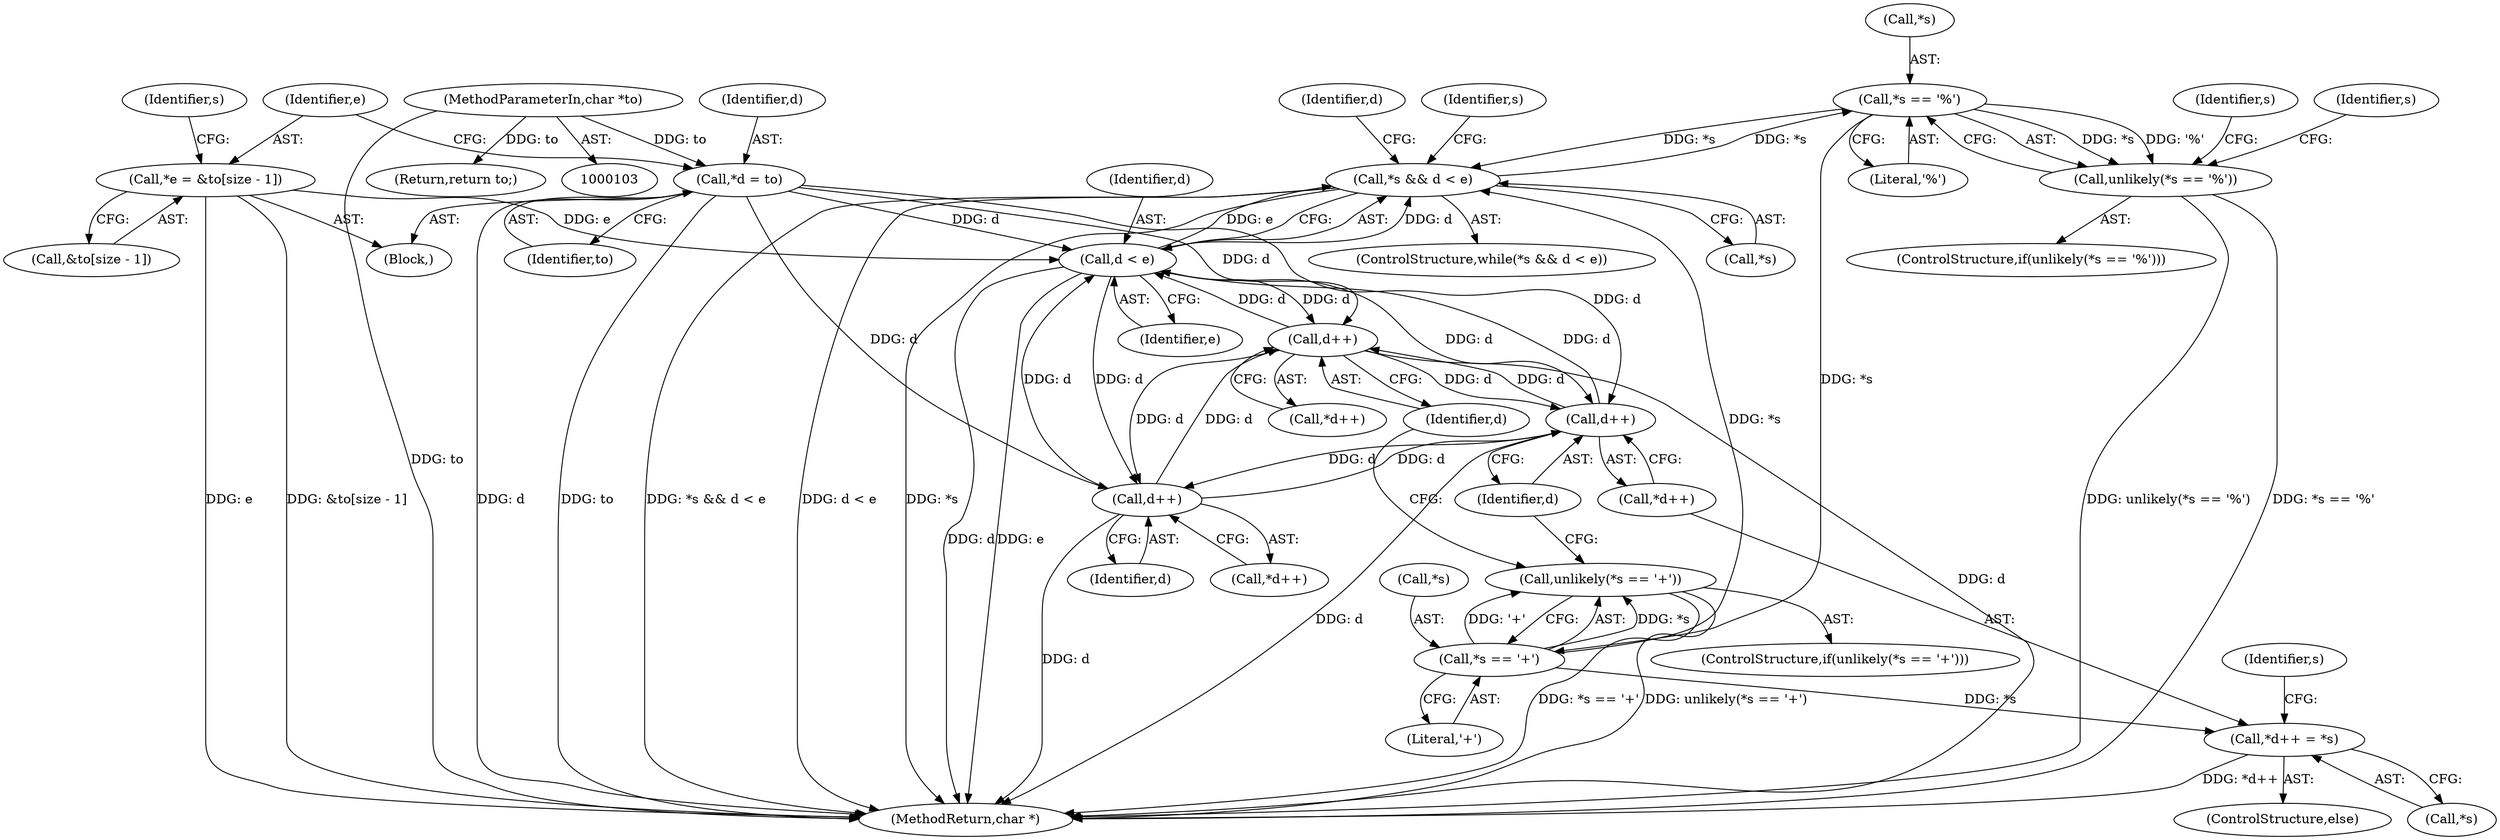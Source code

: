 digraph "0_netdata_92327c9ec211bd1616315abcb255861b130b97ca@pointer" {
"1000135" [label="(Call,*s == '%')"];
"1000126" [label="(Call,*s && d < e)"];
"1000171" [label="(Call,*s == '+')"];
"1000135" [label="(Call,*s == '%')"];
"1000129" [label="(Call,d < e)"];
"1000177" [label="(Call,d++)"];
"1000113" [label="(Call,*d = to)"];
"1000104" [label="(MethodParameterIn,char *to)"];
"1000183" [label="(Call,d++)"];
"1000152" [label="(Call,d++)"];
"1000117" [label="(Call,*e = &to[size - 1])"];
"1000134" [label="(Call,unlikely(*s == '%'))"];
"1000170" [label="(Call,unlikely(*s == '+'))"];
"1000181" [label="(Call,*d++ = *s)"];
"1000180" [label="(ControlStructure,else)"];
"1000188" [label="(Identifier,s)"];
"1000127" [label="(Call,*s)"];
"1000170" [label="(Call,unlikely(*s == '+'))"];
"1000136" [label="(Call,*s)"];
"1000107" [label="(Block,)"];
"1000151" [label="(Call,*d++)"];
"1000174" [label="(Literal,'+')"];
"1000144" [label="(Identifier,s)"];
"1000129" [label="(Call,d < e)"];
"1000183" [label="(Call,d++)"];
"1000126" [label="(Call,*s && d < e)"];
"1000114" [label="(Identifier,d)"];
"1000178" [label="(Identifier,d)"];
"1000193" [label="(Return,return to;)"];
"1000138" [label="(Literal,'%')"];
"1000184" [label="(Identifier,d)"];
"1000125" [label="(ControlStructure,while(*s && d < e))"];
"1000113" [label="(Call,*d = to)"];
"1000169" [label="(ControlStructure,if(unlikely(*s == '+')))"];
"1000181" [label="(Call,*d++ = *s)"];
"1000185" [label="(Call,*s)"];
"1000152" [label="(Call,d++)"];
"1000137" [label="(Identifier,s)"];
"1000117" [label="(Call,*e = &to[size - 1])"];
"1000134" [label="(Call,unlikely(*s == '%'))"];
"1000115" [label="(Identifier,to)"];
"1000119" [label="(Call,&to[size - 1])"];
"1000176" [label="(Call,*d++)"];
"1000133" [label="(ControlStructure,if(unlikely(*s == '%')))"];
"1000128" [label="(Identifier,s)"];
"1000135" [label="(Call,*s == '%')"];
"1000118" [label="(Identifier,e)"];
"1000172" [label="(Call,*s)"];
"1000195" [label="(MethodReturn,char *)"];
"1000104" [label="(MethodParameterIn,char *to)"];
"1000171" [label="(Call,*s == '+')"];
"1000173" [label="(Identifier,s)"];
"1000182" [label="(Call,*d++)"];
"1000191" [label="(Identifier,d)"];
"1000177" [label="(Call,d++)"];
"1000130" [label="(Identifier,d)"];
"1000153" [label="(Identifier,d)"];
"1000131" [label="(Identifier,e)"];
"1000135" -> "1000134"  [label="AST: "];
"1000135" -> "1000138"  [label="CFG: "];
"1000136" -> "1000135"  [label="AST: "];
"1000138" -> "1000135"  [label="AST: "];
"1000134" -> "1000135"  [label="CFG: "];
"1000135" -> "1000126"  [label="DDG: *s"];
"1000135" -> "1000134"  [label="DDG: *s"];
"1000135" -> "1000134"  [label="DDG: '%'"];
"1000126" -> "1000135"  [label="DDG: *s"];
"1000135" -> "1000171"  [label="DDG: *s"];
"1000126" -> "1000125"  [label="AST: "];
"1000126" -> "1000127"  [label="CFG: "];
"1000126" -> "1000129"  [label="CFG: "];
"1000127" -> "1000126"  [label="AST: "];
"1000129" -> "1000126"  [label="AST: "];
"1000137" -> "1000126"  [label="CFG: "];
"1000191" -> "1000126"  [label="CFG: "];
"1000126" -> "1000195"  [label="DDG: *s && d < e"];
"1000126" -> "1000195"  [label="DDG: d < e"];
"1000126" -> "1000195"  [label="DDG: *s"];
"1000171" -> "1000126"  [label="DDG: *s"];
"1000129" -> "1000126"  [label="DDG: d"];
"1000129" -> "1000126"  [label="DDG: e"];
"1000171" -> "1000170"  [label="AST: "];
"1000171" -> "1000174"  [label="CFG: "];
"1000172" -> "1000171"  [label="AST: "];
"1000174" -> "1000171"  [label="AST: "];
"1000170" -> "1000171"  [label="CFG: "];
"1000171" -> "1000170"  [label="DDG: *s"];
"1000171" -> "1000170"  [label="DDG: '+'"];
"1000171" -> "1000181"  [label="DDG: *s"];
"1000129" -> "1000131"  [label="CFG: "];
"1000130" -> "1000129"  [label="AST: "];
"1000131" -> "1000129"  [label="AST: "];
"1000129" -> "1000195"  [label="DDG: d"];
"1000129" -> "1000195"  [label="DDG: e"];
"1000177" -> "1000129"  [label="DDG: d"];
"1000113" -> "1000129"  [label="DDG: d"];
"1000183" -> "1000129"  [label="DDG: d"];
"1000152" -> "1000129"  [label="DDG: d"];
"1000117" -> "1000129"  [label="DDG: e"];
"1000129" -> "1000152"  [label="DDG: d"];
"1000129" -> "1000177"  [label="DDG: d"];
"1000129" -> "1000183"  [label="DDG: d"];
"1000177" -> "1000176"  [label="AST: "];
"1000177" -> "1000178"  [label="CFG: "];
"1000178" -> "1000177"  [label="AST: "];
"1000176" -> "1000177"  [label="CFG: "];
"1000177" -> "1000195"  [label="DDG: d"];
"1000177" -> "1000152"  [label="DDG: d"];
"1000113" -> "1000177"  [label="DDG: d"];
"1000183" -> "1000177"  [label="DDG: d"];
"1000152" -> "1000177"  [label="DDG: d"];
"1000177" -> "1000183"  [label="DDG: d"];
"1000113" -> "1000107"  [label="AST: "];
"1000113" -> "1000115"  [label="CFG: "];
"1000114" -> "1000113"  [label="AST: "];
"1000115" -> "1000113"  [label="AST: "];
"1000118" -> "1000113"  [label="CFG: "];
"1000113" -> "1000195"  [label="DDG: to"];
"1000113" -> "1000195"  [label="DDG: d"];
"1000104" -> "1000113"  [label="DDG: to"];
"1000113" -> "1000152"  [label="DDG: d"];
"1000113" -> "1000183"  [label="DDG: d"];
"1000104" -> "1000103"  [label="AST: "];
"1000104" -> "1000195"  [label="DDG: to"];
"1000104" -> "1000193"  [label="DDG: to"];
"1000183" -> "1000182"  [label="AST: "];
"1000183" -> "1000184"  [label="CFG: "];
"1000184" -> "1000183"  [label="AST: "];
"1000182" -> "1000183"  [label="CFG: "];
"1000183" -> "1000195"  [label="DDG: d"];
"1000183" -> "1000152"  [label="DDG: d"];
"1000152" -> "1000183"  [label="DDG: d"];
"1000152" -> "1000151"  [label="AST: "];
"1000152" -> "1000153"  [label="CFG: "];
"1000153" -> "1000152"  [label="AST: "];
"1000151" -> "1000152"  [label="CFG: "];
"1000152" -> "1000195"  [label="DDG: d"];
"1000117" -> "1000107"  [label="AST: "];
"1000117" -> "1000119"  [label="CFG: "];
"1000118" -> "1000117"  [label="AST: "];
"1000119" -> "1000117"  [label="AST: "];
"1000128" -> "1000117"  [label="CFG: "];
"1000117" -> "1000195"  [label="DDG: e"];
"1000117" -> "1000195"  [label="DDG: &to[size - 1]"];
"1000134" -> "1000133"  [label="AST: "];
"1000144" -> "1000134"  [label="CFG: "];
"1000173" -> "1000134"  [label="CFG: "];
"1000134" -> "1000195"  [label="DDG: unlikely(*s == '%')"];
"1000134" -> "1000195"  [label="DDG: *s == '%'"];
"1000170" -> "1000169"  [label="AST: "];
"1000178" -> "1000170"  [label="CFG: "];
"1000184" -> "1000170"  [label="CFG: "];
"1000170" -> "1000195"  [label="DDG: *s == '+'"];
"1000170" -> "1000195"  [label="DDG: unlikely(*s == '+')"];
"1000181" -> "1000180"  [label="AST: "];
"1000181" -> "1000185"  [label="CFG: "];
"1000182" -> "1000181"  [label="AST: "];
"1000185" -> "1000181"  [label="AST: "];
"1000188" -> "1000181"  [label="CFG: "];
"1000181" -> "1000195"  [label="DDG: *d++"];
}
